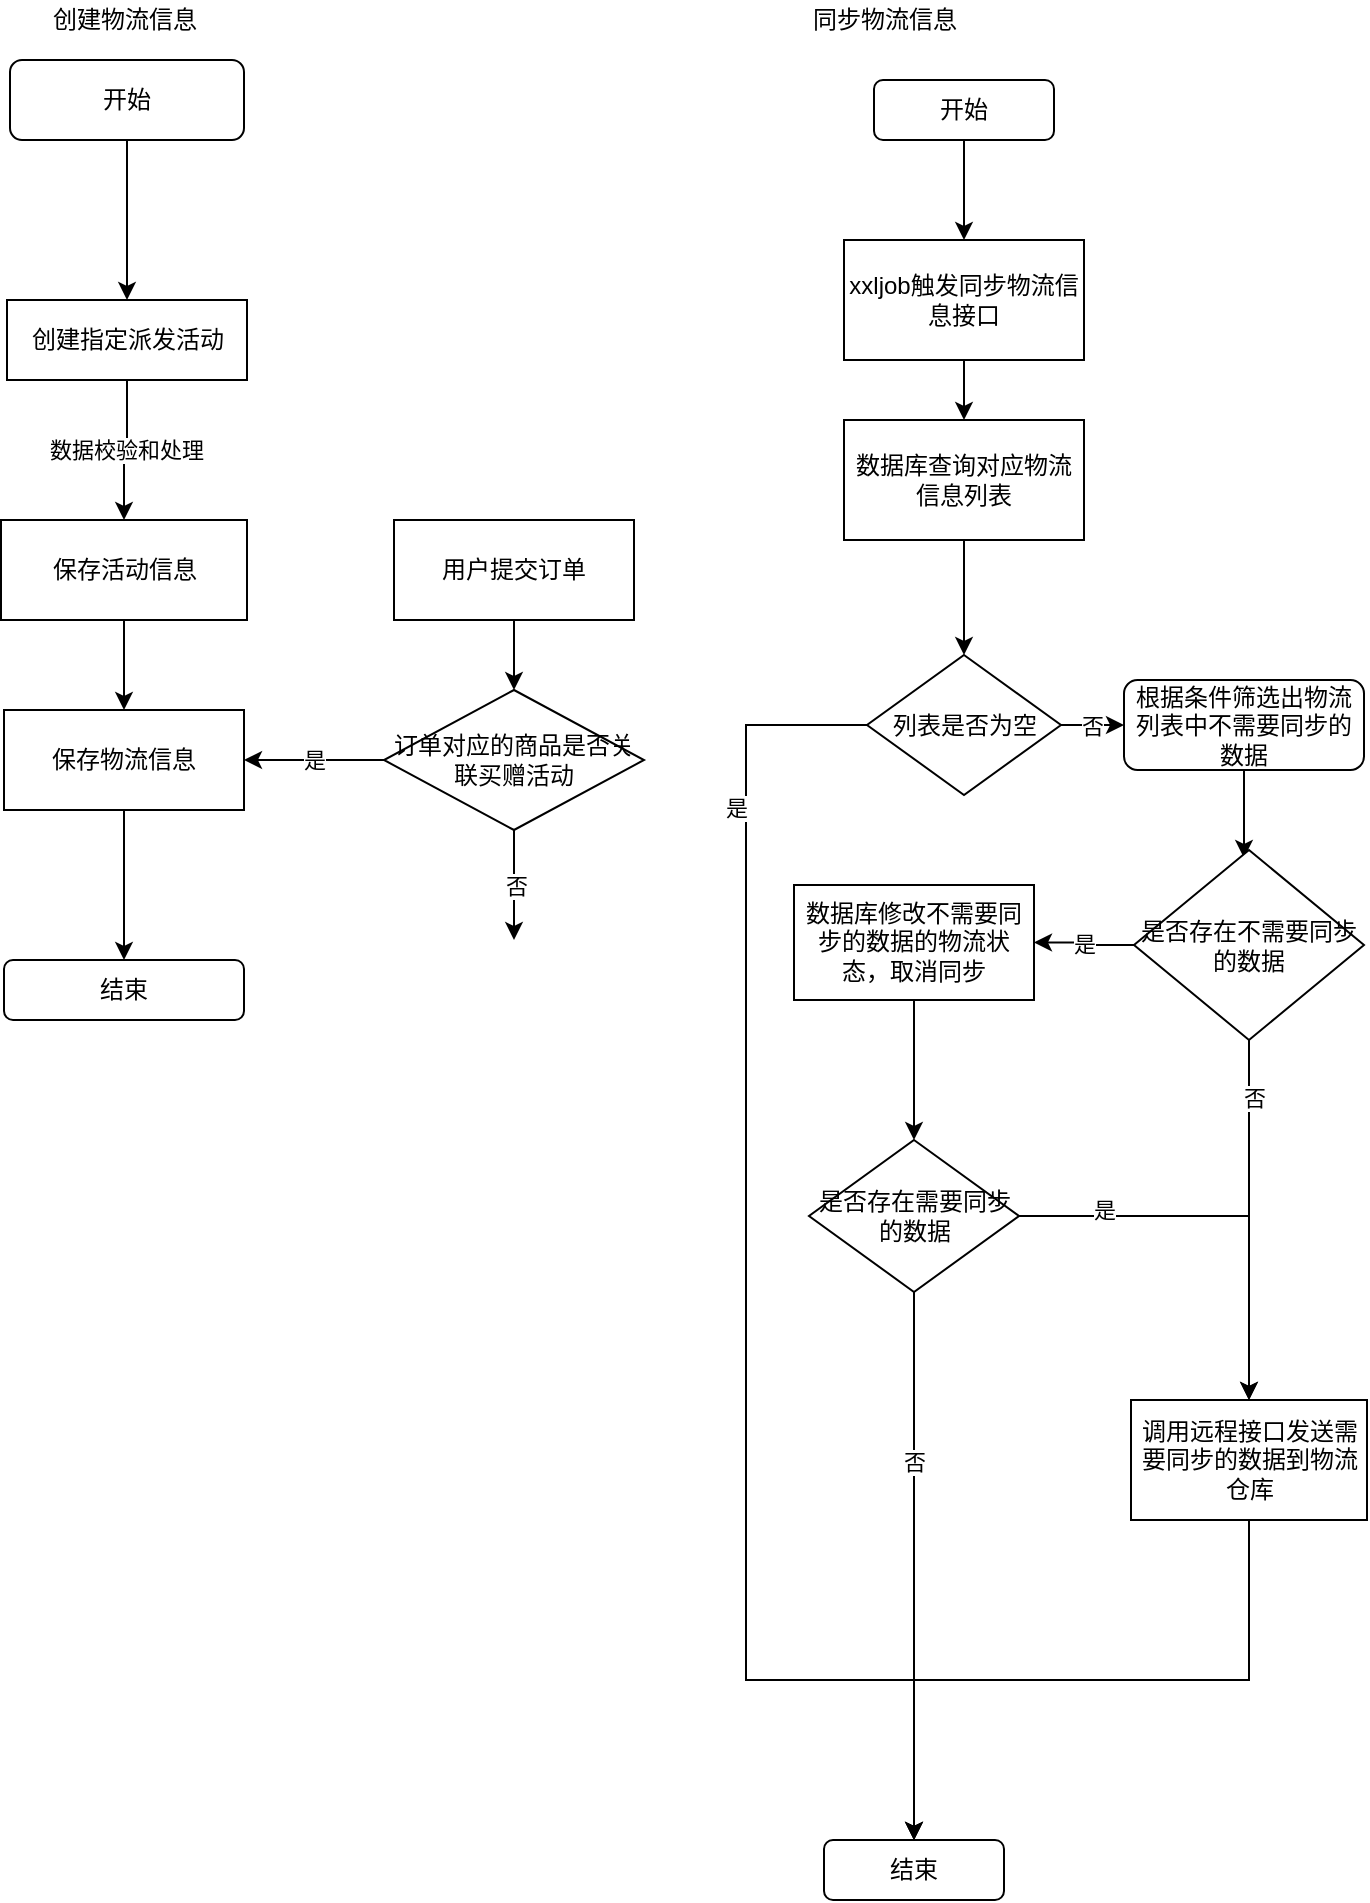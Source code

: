 <mxfile version="13.8.8" type="github">
  <diagram id="dHmchS25pWYoXHDNEmSj" name="Page-1">
    <mxGraphModel dx="946" dy="614" grid="1" gridSize="10" guides="1" tooltips="1" connect="1" arrows="1" fold="1" page="1" pageScale="1" pageWidth="827" pageHeight="1169" math="0" shadow="0">
      <root>
        <mxCell id="0" />
        <mxCell id="1" parent="0" />
        <mxCell id="e2YIOsJhv8wdBV_MaUbk-23" style="edgeStyle=orthogonalEdgeStyle;rounded=0;orthogonalLoop=1;jettySize=auto;html=1;exitX=0.5;exitY=1;exitDx=0;exitDy=0;entryX=0.5;entryY=0;entryDx=0;entryDy=0;" parent="1" source="e2YIOsJhv8wdBV_MaUbk-14" target="e2YIOsJhv8wdBV_MaUbk-34" edge="1">
          <mxGeometry relative="1" as="geometry" />
        </mxCell>
        <mxCell id="e2YIOsJhv8wdBV_MaUbk-14" value="开始" style="rounded=1;whiteSpace=wrap;html=1;" parent="1" vertex="1">
          <mxGeometry x="113" y="30" width="117" height="40" as="geometry" />
        </mxCell>
        <mxCell id="e2YIOsJhv8wdBV_MaUbk-30" style="edgeStyle=orthogonalEdgeStyle;rounded=0;orthogonalLoop=1;jettySize=auto;html=1;exitX=0.5;exitY=1;exitDx=0;exitDy=0;entryX=0.5;entryY=0;entryDx=0;entryDy=0;" parent="1" source="e2YIOsJhv8wdBV_MaUbk-21" target="e2YIOsJhv8wdBV_MaUbk-26" edge="1">
          <mxGeometry relative="1" as="geometry" />
        </mxCell>
        <mxCell id="e2YIOsJhv8wdBV_MaUbk-21" value="保存活动信息" style="rounded=0;whiteSpace=wrap;html=1;" parent="1" vertex="1">
          <mxGeometry x="108.5" y="260" width="123" height="50" as="geometry" />
        </mxCell>
        <mxCell id="e2YIOsJhv8wdBV_MaUbk-33" style="edgeStyle=orthogonalEdgeStyle;rounded=0;orthogonalLoop=1;jettySize=auto;html=1;exitX=0.5;exitY=1;exitDx=0;exitDy=0;entryX=0.5;entryY=0;entryDx=0;entryDy=0;" parent="1" source="e2YIOsJhv8wdBV_MaUbk-26" target="e2YIOsJhv8wdBV_MaUbk-31" edge="1">
          <mxGeometry relative="1" as="geometry" />
        </mxCell>
        <mxCell id="e2YIOsJhv8wdBV_MaUbk-26" value="保存物流信息" style="rounded=0;whiteSpace=wrap;html=1;" parent="1" vertex="1">
          <mxGeometry x="110" y="355" width="120" height="50" as="geometry" />
        </mxCell>
        <mxCell id="e2YIOsJhv8wdBV_MaUbk-31" value="结束" style="rounded=1;whiteSpace=wrap;html=1;" parent="1" vertex="1">
          <mxGeometry x="110" y="480" width="120" height="30" as="geometry" />
        </mxCell>
        <mxCell id="e2YIOsJhv8wdBV_MaUbk-36" value="数据校验和处理" style="edgeStyle=orthogonalEdgeStyle;rounded=0;orthogonalLoop=1;jettySize=auto;html=1;exitX=0.5;exitY=1;exitDx=0;exitDy=0;entryX=0.5;entryY=0;entryDx=0;entryDy=0;" parent="1" source="e2YIOsJhv8wdBV_MaUbk-34" target="e2YIOsJhv8wdBV_MaUbk-21" edge="1">
          <mxGeometry relative="1" as="geometry" />
        </mxCell>
        <mxCell id="e2YIOsJhv8wdBV_MaUbk-34" value="&lt;span&gt;创建指定派发活动&lt;/span&gt;" style="rounded=0;whiteSpace=wrap;html=1;" parent="1" vertex="1">
          <mxGeometry x="111.5" y="150" width="120" height="40" as="geometry" />
        </mxCell>
        <mxCell id="e2YIOsJhv8wdBV_MaUbk-54" style="edgeStyle=orthogonalEdgeStyle;rounded=0;orthogonalLoop=1;jettySize=auto;html=1;exitX=0.5;exitY=1;exitDx=0;exitDy=0;entryX=0.5;entryY=0;entryDx=0;entryDy=0;" parent="1" source="e2YIOsJhv8wdBV_MaUbk-51" target="e2YIOsJhv8wdBV_MaUbk-52" edge="1">
          <mxGeometry relative="1" as="geometry" />
        </mxCell>
        <mxCell id="e2YIOsJhv8wdBV_MaUbk-51" value="开始" style="rounded=1;whiteSpace=wrap;html=1;" parent="1" vertex="1">
          <mxGeometry x="545" y="40" width="90" height="30" as="geometry" />
        </mxCell>
        <mxCell id="e2YIOsJhv8wdBV_MaUbk-85" style="edgeStyle=orthogonalEdgeStyle;rounded=0;orthogonalLoop=1;jettySize=auto;html=1;exitX=0.5;exitY=1;exitDx=0;exitDy=0;entryX=0.5;entryY=0;entryDx=0;entryDy=0;" parent="1" source="e2YIOsJhv8wdBV_MaUbk-52" target="e2YIOsJhv8wdBV_MaUbk-55" edge="1">
          <mxGeometry relative="1" as="geometry" />
        </mxCell>
        <mxCell id="e2YIOsJhv8wdBV_MaUbk-52" value="xxljob触发同步物流信息接口" style="rounded=0;whiteSpace=wrap;html=1;" parent="1" vertex="1">
          <mxGeometry x="530" y="120" width="120" height="60" as="geometry" />
        </mxCell>
        <mxCell id="e2YIOsJhv8wdBV_MaUbk-58" style="edgeStyle=orthogonalEdgeStyle;rounded=0;orthogonalLoop=1;jettySize=auto;html=1;exitX=0.5;exitY=1;exitDx=0;exitDy=0;entryX=0.5;entryY=0;entryDx=0;entryDy=0;" parent="1" source="e2YIOsJhv8wdBV_MaUbk-55" target="e2YIOsJhv8wdBV_MaUbk-56" edge="1">
          <mxGeometry relative="1" as="geometry" />
        </mxCell>
        <mxCell id="e2YIOsJhv8wdBV_MaUbk-55" value="数据库查询对应物流信息列表" style="rounded=0;whiteSpace=wrap;html=1;" parent="1" vertex="1">
          <mxGeometry x="530" y="210" width="120" height="60" as="geometry" />
        </mxCell>
        <mxCell id="e2YIOsJhv8wdBV_MaUbk-59" style="edgeStyle=orthogonalEdgeStyle;rounded=0;orthogonalLoop=1;jettySize=auto;html=1;exitX=0;exitY=0.5;exitDx=0;exitDy=0;" parent="1" source="e2YIOsJhv8wdBV_MaUbk-56" target="e2YIOsJhv8wdBV_MaUbk-60" edge="1">
          <mxGeometry relative="1" as="geometry">
            <mxPoint x="410" y="345.059" as="targetPoint" />
            <Array as="points">
              <mxPoint x="481" y="363" />
              <mxPoint x="481" y="840" />
              <mxPoint x="565" y="840" />
            </Array>
          </mxGeometry>
        </mxCell>
        <mxCell id="e2YIOsJhv8wdBV_MaUbk-61" value="是" style="edgeLabel;html=1;align=center;verticalAlign=middle;resizable=0;points=[];" parent="e2YIOsJhv8wdBV_MaUbk-59" vertex="1" connectable="0">
          <mxGeometry x="-0.709" y="-5" relative="1" as="geometry">
            <mxPoint as="offset" />
          </mxGeometry>
        </mxCell>
        <mxCell id="e2YIOsJhv8wdBV_MaUbk-64" value="否" style="edgeStyle=orthogonalEdgeStyle;rounded=0;orthogonalLoop=1;jettySize=auto;html=1;exitX=1;exitY=0.5;exitDx=0;exitDy=0;" parent="1" source="e2YIOsJhv8wdBV_MaUbk-56" target="e2YIOsJhv8wdBV_MaUbk-62" edge="1">
          <mxGeometry relative="1" as="geometry" />
        </mxCell>
        <mxCell id="e2YIOsJhv8wdBV_MaUbk-56" value="列表是否为空" style="rhombus;whiteSpace=wrap;html=1;" parent="1" vertex="1">
          <mxGeometry x="541.5" y="327.5" width="97" height="70" as="geometry" />
        </mxCell>
        <mxCell id="e2YIOsJhv8wdBV_MaUbk-60" value="结束" style="rounded=1;whiteSpace=wrap;html=1;" parent="1" vertex="1">
          <mxGeometry x="520" y="920" width="90" height="30" as="geometry" />
        </mxCell>
        <mxCell id="e2YIOsJhv8wdBV_MaUbk-69" style="edgeStyle=orthogonalEdgeStyle;rounded=0;orthogonalLoop=1;jettySize=auto;html=1;exitX=0.5;exitY=1;exitDx=0;exitDy=0;" parent="1" source="e2YIOsJhv8wdBV_MaUbk-62" edge="1">
          <mxGeometry relative="1" as="geometry">
            <mxPoint x="730" y="429" as="targetPoint" />
          </mxGeometry>
        </mxCell>
        <mxCell id="e2YIOsJhv8wdBV_MaUbk-62" value="根据条件筛选出物流列表中不需要同步的数据" style="rounded=1;whiteSpace=wrap;html=1;" parent="1" vertex="1">
          <mxGeometry x="670" y="340" width="120" height="45" as="geometry" />
        </mxCell>
        <mxCell id="e2YIOsJhv8wdBV_MaUbk-86" value="是" style="edgeStyle=orthogonalEdgeStyle;rounded=0;orthogonalLoop=1;jettySize=auto;html=1;exitX=0;exitY=0.5;exitDx=0;exitDy=0;entryX=1;entryY=0.5;entryDx=0;entryDy=0;" parent="1" source="e2YIOsJhv8wdBV_MaUbk-65" target="e2YIOsJhv8wdBV_MaUbk-71" edge="1">
          <mxGeometry relative="1" as="geometry" />
        </mxCell>
        <mxCell id="e2YIOsJhv8wdBV_MaUbk-89" style="edgeStyle=orthogonalEdgeStyle;rounded=0;orthogonalLoop=1;jettySize=auto;html=1;exitX=0.5;exitY=1;exitDx=0;exitDy=0;entryX=0.5;entryY=0;entryDx=0;entryDy=0;" parent="1" source="e2YIOsJhv8wdBV_MaUbk-65" target="e2YIOsJhv8wdBV_MaUbk-70" edge="1">
          <mxGeometry relative="1" as="geometry" />
        </mxCell>
        <mxCell id="e2YIOsJhv8wdBV_MaUbk-91" value="否" style="edgeLabel;html=1;align=center;verticalAlign=middle;resizable=0;points=[];" parent="e2YIOsJhv8wdBV_MaUbk-89" vertex="1" connectable="0">
          <mxGeometry x="-0.684" y="2" relative="1" as="geometry">
            <mxPoint as="offset" />
          </mxGeometry>
        </mxCell>
        <mxCell id="e2YIOsJhv8wdBV_MaUbk-65" value="是否存在不需要同步的数据" style="rhombus;whiteSpace=wrap;html=1;" parent="1" vertex="1">
          <mxGeometry x="675" y="425" width="115" height="95" as="geometry" />
        </mxCell>
        <mxCell id="e2YIOsJhv8wdBV_MaUbk-99" style="edgeStyle=orthogonalEdgeStyle;rounded=0;orthogonalLoop=1;jettySize=auto;html=1;exitX=0.5;exitY=1;exitDx=0;exitDy=0;entryX=0.5;entryY=0;entryDx=0;entryDy=0;" parent="1" source="e2YIOsJhv8wdBV_MaUbk-70" target="e2YIOsJhv8wdBV_MaUbk-60" edge="1">
          <mxGeometry relative="1" as="geometry" />
        </mxCell>
        <mxCell id="e2YIOsJhv8wdBV_MaUbk-70" value="调用远程接口发送需要同步的数据到物流仓库" style="rounded=0;whiteSpace=wrap;html=1;" parent="1" vertex="1">
          <mxGeometry x="673.5" y="700" width="118" height="60" as="geometry" />
        </mxCell>
        <mxCell id="e2YIOsJhv8wdBV_MaUbk-102" style="edgeStyle=orthogonalEdgeStyle;rounded=0;orthogonalLoop=1;jettySize=auto;html=1;exitX=0.5;exitY=1;exitDx=0;exitDy=0;entryX=0.5;entryY=0;entryDx=0;entryDy=0;" parent="1" source="e2YIOsJhv8wdBV_MaUbk-71" target="e2YIOsJhv8wdBV_MaUbk-100" edge="1">
          <mxGeometry relative="1" as="geometry" />
        </mxCell>
        <mxCell id="e2YIOsJhv8wdBV_MaUbk-71" value="数据库修改不需要同步的数据的物流状态，取消同步" style="rounded=0;whiteSpace=wrap;html=1;" parent="1" vertex="1">
          <mxGeometry x="505" y="442.5" width="120" height="57.5" as="geometry" />
        </mxCell>
        <mxCell id="e2YIOsJhv8wdBV_MaUbk-87" style="edgeStyle=orthogonalEdgeStyle;rounded=0;orthogonalLoop=1;jettySize=auto;html=1;exitX=0.5;exitY=1;exitDx=0;exitDy=0;" parent="1" source="e2YIOsJhv8wdBV_MaUbk-70" target="e2YIOsJhv8wdBV_MaUbk-70" edge="1">
          <mxGeometry relative="1" as="geometry" />
        </mxCell>
        <mxCell id="e2YIOsJhv8wdBV_MaUbk-105" style="edgeStyle=orthogonalEdgeStyle;rounded=0;orthogonalLoop=1;jettySize=auto;html=1;exitX=0.5;exitY=1;exitDx=0;exitDy=0;entryX=0.5;entryY=0;entryDx=0;entryDy=0;" parent="1" source="e2YIOsJhv8wdBV_MaUbk-100" target="e2YIOsJhv8wdBV_MaUbk-60" edge="1">
          <mxGeometry relative="1" as="geometry" />
        </mxCell>
        <mxCell id="e2YIOsJhv8wdBV_MaUbk-106" value="否" style="edgeLabel;html=1;align=center;verticalAlign=middle;resizable=0;points=[];" parent="e2YIOsJhv8wdBV_MaUbk-105" vertex="1" connectable="0">
          <mxGeometry x="-0.38" relative="1" as="geometry">
            <mxPoint as="offset" />
          </mxGeometry>
        </mxCell>
        <mxCell id="e2YIOsJhv8wdBV_MaUbk-108" style="edgeStyle=orthogonalEdgeStyle;rounded=0;orthogonalLoop=1;jettySize=auto;html=1;exitX=1;exitY=0.5;exitDx=0;exitDy=0;entryX=0.5;entryY=0;entryDx=0;entryDy=0;" parent="1" source="e2YIOsJhv8wdBV_MaUbk-100" target="e2YIOsJhv8wdBV_MaUbk-70" edge="1">
          <mxGeometry relative="1" as="geometry" />
        </mxCell>
        <mxCell id="e2YIOsJhv8wdBV_MaUbk-109" value="是" style="edgeLabel;html=1;align=center;verticalAlign=middle;resizable=0;points=[];" parent="e2YIOsJhv8wdBV_MaUbk-108" vertex="1" connectable="0">
          <mxGeometry x="-0.59" y="3" relative="1" as="geometry">
            <mxPoint as="offset" />
          </mxGeometry>
        </mxCell>
        <mxCell id="e2YIOsJhv8wdBV_MaUbk-100" value="是否存在需要同步的数据" style="rhombus;whiteSpace=wrap;html=1;" parent="1" vertex="1">
          <mxGeometry x="512.5" y="570" width="105" height="76" as="geometry" />
        </mxCell>
        <mxCell id="V8CAXn5dS8xwnKJE48gR-4" style="edgeStyle=orthogonalEdgeStyle;rounded=0;orthogonalLoop=1;jettySize=auto;html=1;exitX=0.5;exitY=1;exitDx=0;exitDy=0;entryX=0.5;entryY=0;entryDx=0;entryDy=0;" edge="1" parent="1" source="V8CAXn5dS8xwnKJE48gR-1" target="V8CAXn5dS8xwnKJE48gR-2">
          <mxGeometry relative="1" as="geometry" />
        </mxCell>
        <mxCell id="V8CAXn5dS8xwnKJE48gR-1" value="用户提交订单" style="rounded=0;whiteSpace=wrap;html=1;" vertex="1" parent="1">
          <mxGeometry x="305" y="260" width="120" height="50" as="geometry" />
        </mxCell>
        <mxCell id="V8CAXn5dS8xwnKJE48gR-5" value="是" style="edgeStyle=orthogonalEdgeStyle;rounded=0;orthogonalLoop=1;jettySize=auto;html=1;" edge="1" parent="1" source="V8CAXn5dS8xwnKJE48gR-2" target="e2YIOsJhv8wdBV_MaUbk-26">
          <mxGeometry relative="1" as="geometry" />
        </mxCell>
        <mxCell id="V8CAXn5dS8xwnKJE48gR-7" value="否" style="edgeStyle=orthogonalEdgeStyle;rounded=0;orthogonalLoop=1;jettySize=auto;html=1;exitX=0.5;exitY=1;exitDx=0;exitDy=0;" edge="1" parent="1" source="V8CAXn5dS8xwnKJE48gR-2">
          <mxGeometry relative="1" as="geometry">
            <mxPoint x="365" y="470" as="targetPoint" />
          </mxGeometry>
        </mxCell>
        <mxCell id="V8CAXn5dS8xwnKJE48gR-2" value="订单对应的商品是否关联买赠活动" style="rhombus;whiteSpace=wrap;html=1;" vertex="1" parent="1">
          <mxGeometry x="300" y="345" width="130" height="70" as="geometry" />
        </mxCell>
        <mxCell id="V8CAXn5dS8xwnKJE48gR-8" value="创建物流信息" style="text;html=1;align=center;verticalAlign=middle;resizable=0;points=[];autosize=1;" vertex="1" parent="1">
          <mxGeometry x="125" width="90" height="20" as="geometry" />
        </mxCell>
        <mxCell id="V8CAXn5dS8xwnKJE48gR-9" value="同步物流信息" style="text;html=1;align=center;verticalAlign=middle;resizable=0;points=[];autosize=1;" vertex="1" parent="1">
          <mxGeometry x="505" width="90" height="20" as="geometry" />
        </mxCell>
      </root>
    </mxGraphModel>
  </diagram>
</mxfile>

